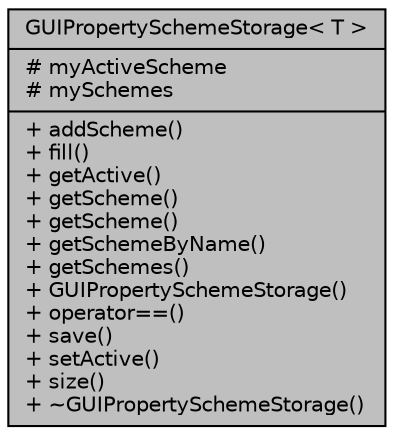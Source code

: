 digraph "GUIPropertySchemeStorage&lt; T &gt;"
{
  edge [fontname="Helvetica",fontsize="10",labelfontname="Helvetica",labelfontsize="10"];
  node [fontname="Helvetica",fontsize="10",shape=record];
  Node1 [label="{GUIPropertySchemeStorage\< T \>\n|# myActiveScheme\l# mySchemes\l|+ addScheme()\l+ fill()\l+ getActive()\l+ getScheme()\l+ getScheme()\l+ getSchemeByName()\l+ getSchemes()\l+ GUIPropertySchemeStorage()\l+ operator==()\l+ save()\l+ setActive()\l+ size()\l+ ~GUIPropertySchemeStorage()\l}",height=0.2,width=0.4,color="black", fillcolor="grey75", style="filled", fontcolor="black"];
}
